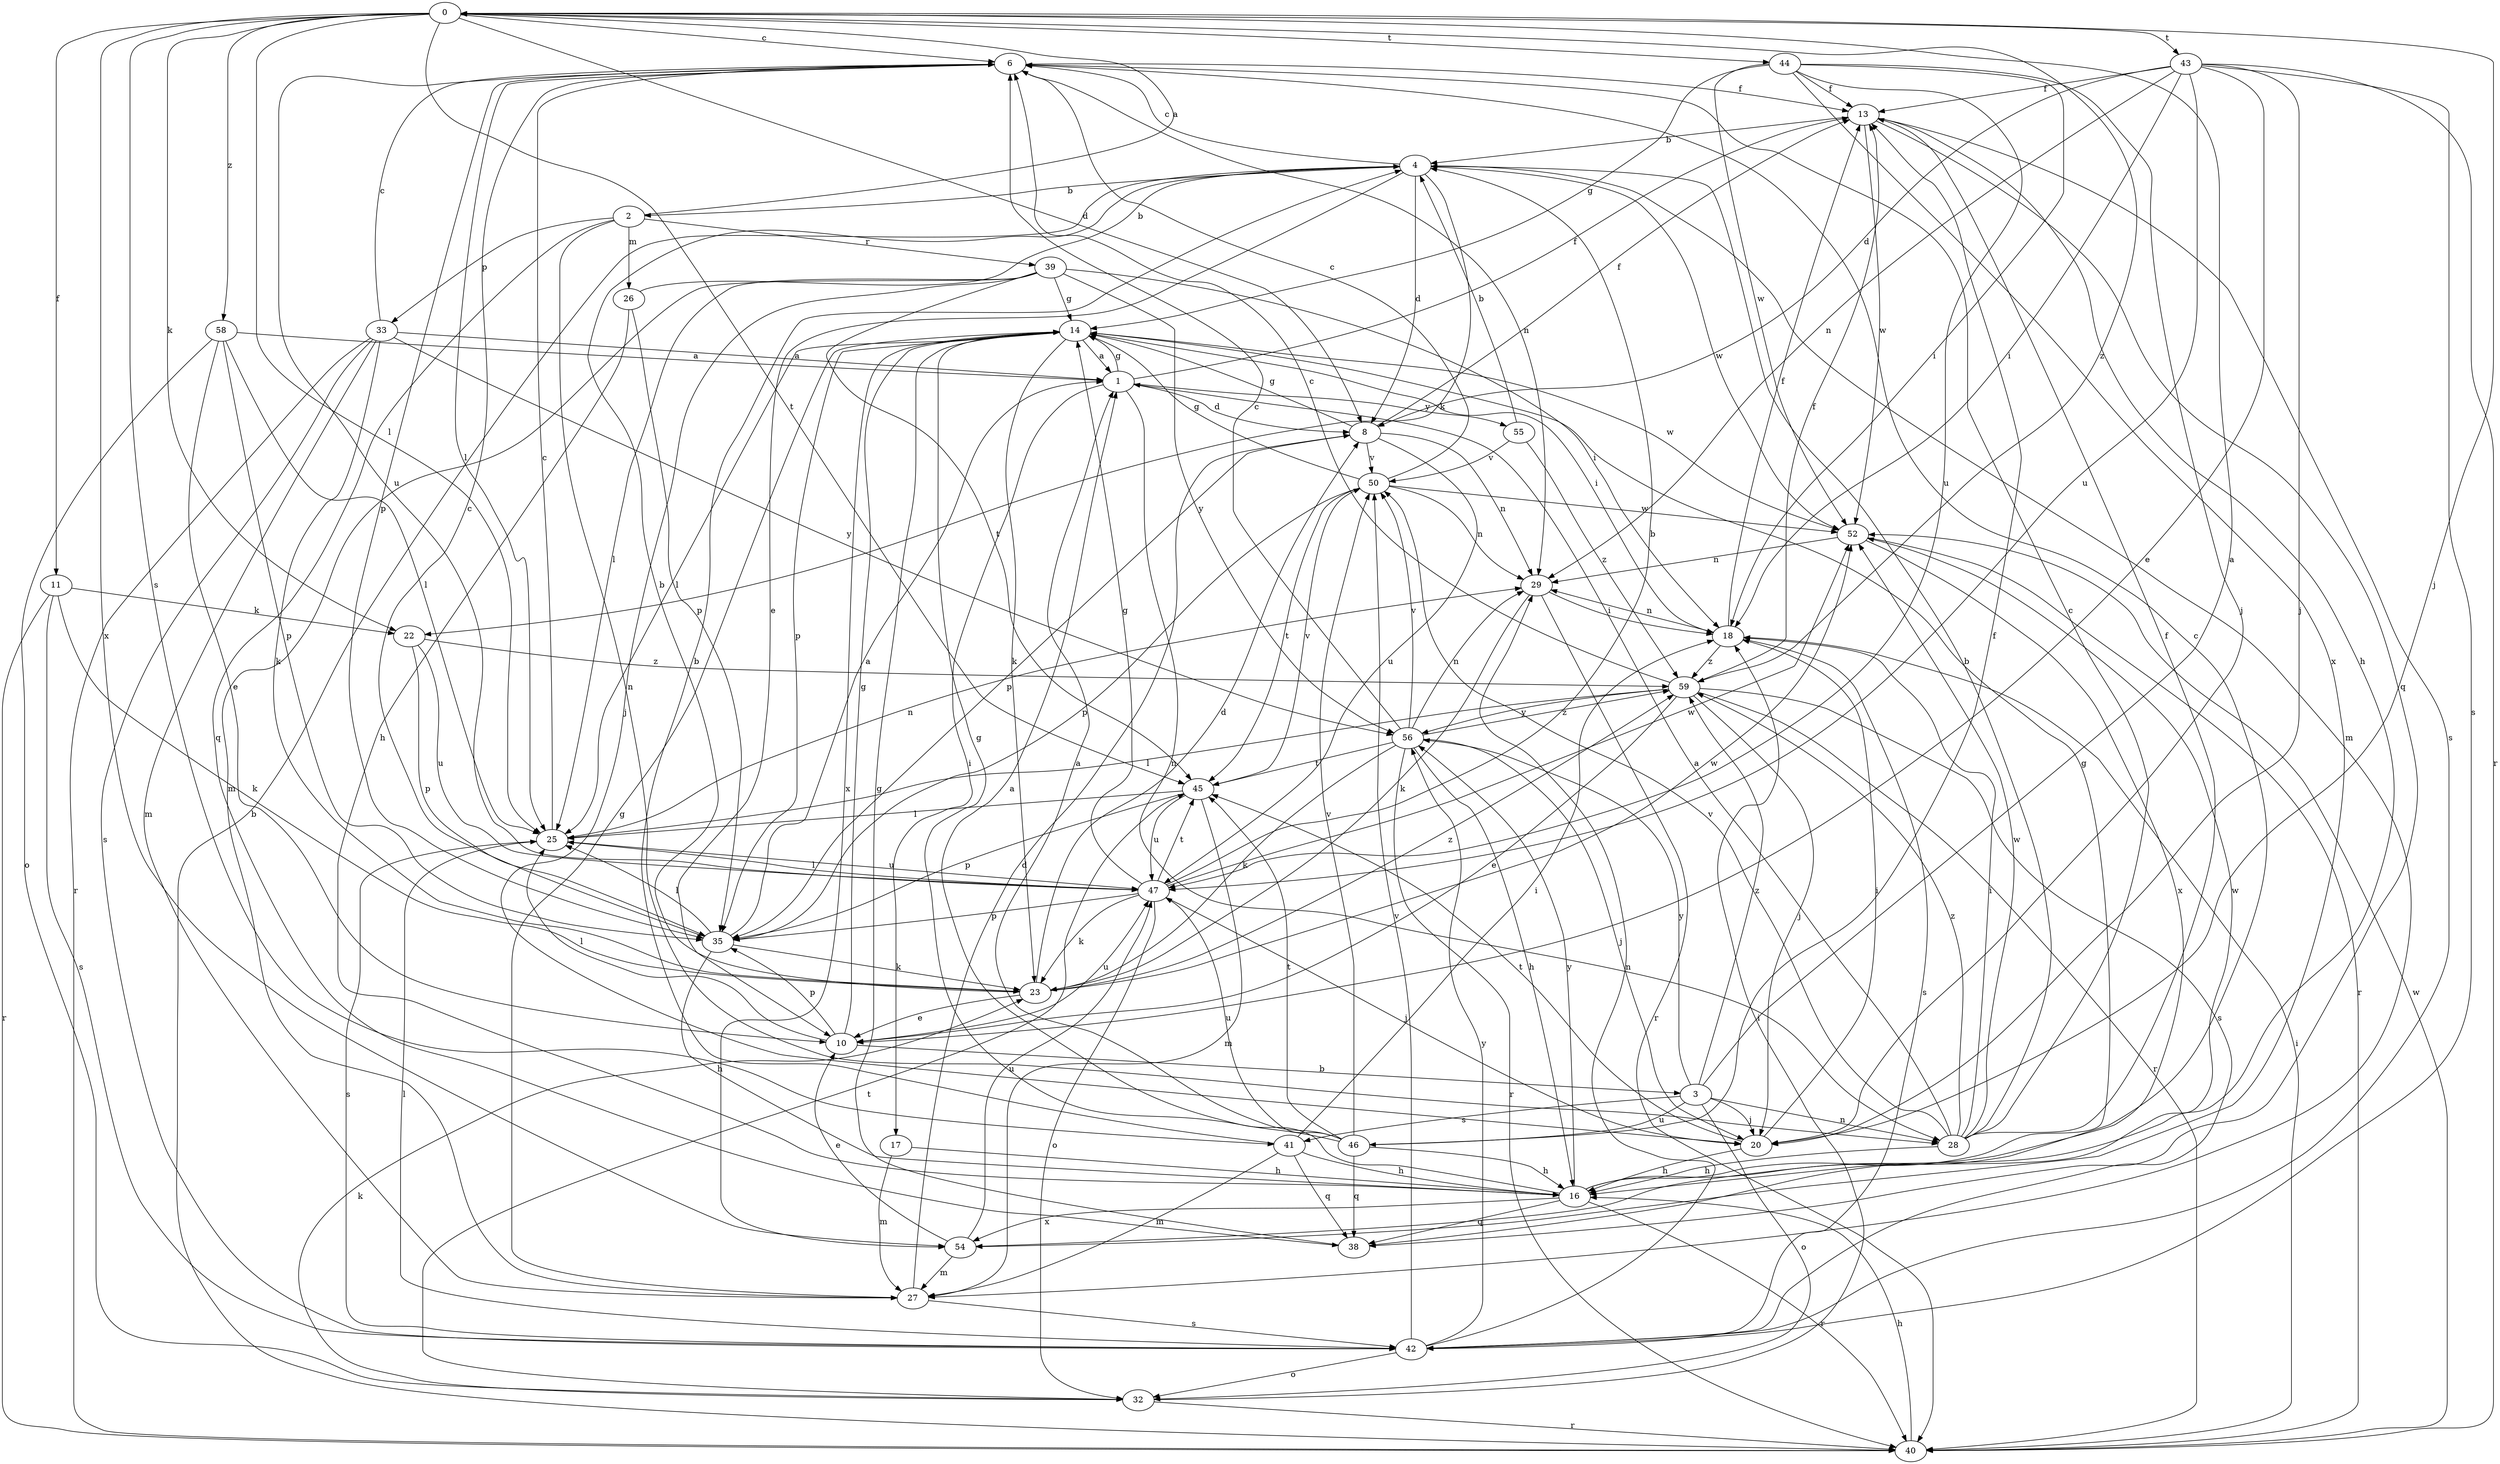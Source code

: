 strict digraph  {
0;
1;
2;
3;
4;
6;
8;
10;
11;
13;
14;
16;
17;
18;
20;
22;
23;
25;
26;
27;
28;
29;
32;
33;
35;
38;
39;
40;
41;
42;
43;
44;
45;
46;
47;
50;
52;
54;
55;
56;
58;
59;
0 -> 6  [label=c];
0 -> 8  [label=d];
0 -> 11  [label=f];
0 -> 20  [label=j];
0 -> 22  [label=k];
0 -> 25  [label=l];
0 -> 41  [label=s];
0 -> 43  [label=t];
0 -> 44  [label=t];
0 -> 45  [label=t];
0 -> 54  [label=x];
0 -> 58  [label=z];
0 -> 59  [label=z];
1 -> 8  [label=d];
1 -> 13  [label=f];
1 -> 14  [label=g];
1 -> 17  [label=i];
1 -> 28  [label=n];
1 -> 55  [label=y];
2 -> 0  [label=a];
2 -> 26  [label=m];
2 -> 28  [label=n];
2 -> 33  [label=p];
2 -> 38  [label=q];
2 -> 39  [label=r];
3 -> 0  [label=a];
3 -> 20  [label=j];
3 -> 28  [label=n];
3 -> 32  [label=o];
3 -> 41  [label=s];
3 -> 46  [label=u];
3 -> 56  [label=y];
3 -> 59  [label=z];
4 -> 2  [label=b];
4 -> 6  [label=c];
4 -> 8  [label=d];
4 -> 10  [label=e];
4 -> 22  [label=k];
4 -> 27  [label=m];
4 -> 52  [label=w];
6 -> 13  [label=f];
6 -> 25  [label=l];
6 -> 29  [label=n];
6 -> 35  [label=p];
6 -> 47  [label=u];
8 -> 13  [label=f];
8 -> 14  [label=g];
8 -> 29  [label=n];
8 -> 35  [label=p];
8 -> 47  [label=u];
8 -> 50  [label=v];
10 -> 3  [label=b];
10 -> 14  [label=g];
10 -> 25  [label=l];
10 -> 35  [label=p];
10 -> 47  [label=u];
11 -> 22  [label=k];
11 -> 23  [label=k];
11 -> 40  [label=r];
11 -> 42  [label=s];
13 -> 4  [label=b];
13 -> 16  [label=h];
13 -> 38  [label=q];
13 -> 42  [label=s];
13 -> 52  [label=w];
14 -> 1  [label=a];
14 -> 18  [label=i];
14 -> 23  [label=k];
14 -> 25  [label=l];
14 -> 35  [label=p];
14 -> 52  [label=w];
14 -> 54  [label=x];
16 -> 1  [label=a];
16 -> 6  [label=c];
16 -> 14  [label=g];
16 -> 38  [label=q];
16 -> 40  [label=r];
16 -> 54  [label=x];
16 -> 56  [label=y];
17 -> 16  [label=h];
17 -> 27  [label=m];
18 -> 13  [label=f];
18 -> 29  [label=n];
18 -> 42  [label=s];
18 -> 59  [label=z];
20 -> 16  [label=h];
20 -> 18  [label=i];
20 -> 45  [label=t];
22 -> 35  [label=p];
22 -> 47  [label=u];
22 -> 59  [label=z];
23 -> 4  [label=b];
23 -> 8  [label=d];
23 -> 10  [label=e];
23 -> 52  [label=w];
23 -> 59  [label=z];
25 -> 6  [label=c];
25 -> 29  [label=n];
25 -> 42  [label=s];
25 -> 47  [label=u];
26 -> 4  [label=b];
26 -> 16  [label=h];
26 -> 35  [label=p];
27 -> 8  [label=d];
27 -> 14  [label=g];
27 -> 42  [label=s];
28 -> 1  [label=a];
28 -> 4  [label=b];
28 -> 6  [label=c];
28 -> 13  [label=f];
28 -> 16  [label=h];
28 -> 18  [label=i];
28 -> 50  [label=v];
28 -> 52  [label=w];
28 -> 59  [label=z];
29 -> 18  [label=i];
29 -> 23  [label=k];
29 -> 40  [label=r];
32 -> 18  [label=i];
32 -> 23  [label=k];
32 -> 40  [label=r];
32 -> 45  [label=t];
33 -> 1  [label=a];
33 -> 6  [label=c];
33 -> 23  [label=k];
33 -> 27  [label=m];
33 -> 40  [label=r];
33 -> 42  [label=s];
33 -> 56  [label=y];
35 -> 1  [label=a];
35 -> 6  [label=c];
35 -> 16  [label=h];
35 -> 23  [label=k];
35 -> 25  [label=l];
38 -> 14  [label=g];
38 -> 52  [label=w];
39 -> 14  [label=g];
39 -> 18  [label=i];
39 -> 20  [label=j];
39 -> 25  [label=l];
39 -> 27  [label=m];
39 -> 45  [label=t];
39 -> 56  [label=y];
40 -> 4  [label=b];
40 -> 16  [label=h];
40 -> 18  [label=i];
40 -> 52  [label=w];
41 -> 4  [label=b];
41 -> 16  [label=h];
41 -> 18  [label=i];
41 -> 27  [label=m];
41 -> 38  [label=q];
42 -> 25  [label=l];
42 -> 29  [label=n];
42 -> 32  [label=o];
42 -> 50  [label=v];
42 -> 56  [label=y];
43 -> 8  [label=d];
43 -> 10  [label=e];
43 -> 13  [label=f];
43 -> 18  [label=i];
43 -> 20  [label=j];
43 -> 29  [label=n];
43 -> 40  [label=r];
43 -> 42  [label=s];
43 -> 47  [label=u];
44 -> 13  [label=f];
44 -> 14  [label=g];
44 -> 18  [label=i];
44 -> 20  [label=j];
44 -> 47  [label=u];
44 -> 52  [label=w];
44 -> 54  [label=x];
45 -> 25  [label=l];
45 -> 27  [label=m];
45 -> 35  [label=p];
45 -> 47  [label=u];
45 -> 50  [label=v];
46 -> 1  [label=a];
46 -> 13  [label=f];
46 -> 14  [label=g];
46 -> 16  [label=h];
46 -> 38  [label=q];
46 -> 45  [label=t];
46 -> 47  [label=u];
46 -> 50  [label=v];
47 -> 4  [label=b];
47 -> 14  [label=g];
47 -> 20  [label=j];
47 -> 23  [label=k];
47 -> 25  [label=l];
47 -> 32  [label=o];
47 -> 35  [label=p];
47 -> 45  [label=t];
47 -> 52  [label=w];
50 -> 6  [label=c];
50 -> 14  [label=g];
50 -> 29  [label=n];
50 -> 35  [label=p];
50 -> 45  [label=t];
50 -> 52  [label=w];
52 -> 29  [label=n];
52 -> 40  [label=r];
52 -> 54  [label=x];
54 -> 10  [label=e];
54 -> 27  [label=m];
54 -> 47  [label=u];
55 -> 4  [label=b];
55 -> 50  [label=v];
55 -> 59  [label=z];
56 -> 6  [label=c];
56 -> 16  [label=h];
56 -> 20  [label=j];
56 -> 23  [label=k];
56 -> 29  [label=n];
56 -> 40  [label=r];
56 -> 45  [label=t];
56 -> 50  [label=v];
56 -> 59  [label=z];
58 -> 1  [label=a];
58 -> 10  [label=e];
58 -> 25  [label=l];
58 -> 32  [label=o];
58 -> 35  [label=p];
59 -> 6  [label=c];
59 -> 10  [label=e];
59 -> 13  [label=f];
59 -> 20  [label=j];
59 -> 25  [label=l];
59 -> 40  [label=r];
59 -> 42  [label=s];
59 -> 56  [label=y];
}
